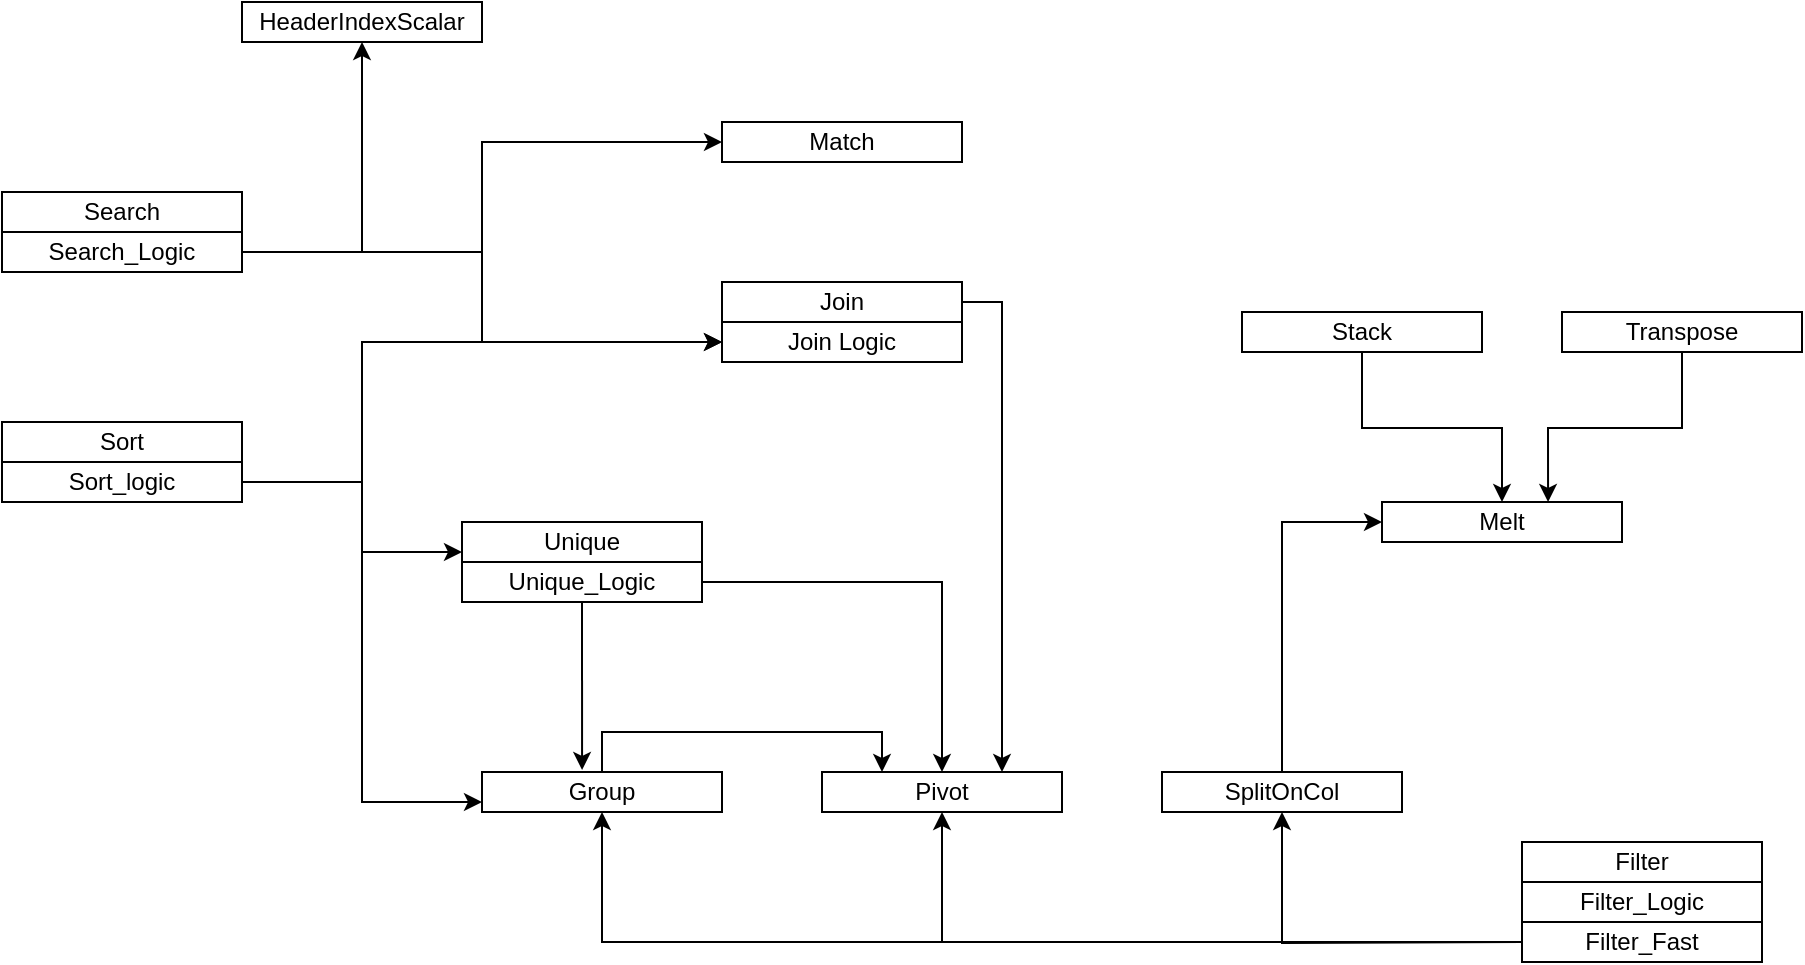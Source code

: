 <mxfile version="20.8.20" type="github">
  <diagram name="Page-1" id="5f0bae14-7c28-e335-631c-24af17079c00">
    <mxGraphModel dx="1687" dy="889" grid="1" gridSize="10" guides="1" tooltips="1" connect="1" arrows="1" fold="1" page="1" pageScale="1" pageWidth="1100" pageHeight="850" background="none" math="0" shadow="0">
      <root>
        <mxCell id="0" />
        <mxCell id="1" parent="0" />
        <mxCell id="rmD1IpT1VpXPIrw92LaJ-2" value="Join Logic" style="rounded=0;whiteSpace=wrap;html=1;" parent="1" vertex="1">
          <mxGeometry x="410" y="190" width="120" height="20" as="geometry" />
        </mxCell>
        <mxCell id="MPqFhj8_NouCDJJH-DCa-15" style="edgeStyle=orthogonalEdgeStyle;rounded=0;orthogonalLoop=1;jettySize=auto;html=1;exitX=1;exitY=0.5;exitDx=0;exitDy=0;entryX=0.75;entryY=0;entryDx=0;entryDy=0;" edge="1" parent="1" source="rmD1IpT1VpXPIrw92LaJ-3" target="MPqFhj8_NouCDJJH-DCa-1">
          <mxGeometry relative="1" as="geometry" />
        </mxCell>
        <mxCell id="rmD1IpT1VpXPIrw92LaJ-3" value="Join" style="rounded=0;whiteSpace=wrap;html=1;" parent="1" vertex="1">
          <mxGeometry x="410" y="170" width="120" height="20" as="geometry" />
        </mxCell>
        <mxCell id="MPqFhj8_NouCDJJH-DCa-1" value="Pivot" style="rounded=0;whiteSpace=wrap;html=1;" vertex="1" parent="1">
          <mxGeometry x="460" y="415" width="120" height="20" as="geometry" />
        </mxCell>
        <mxCell id="MPqFhj8_NouCDJJH-DCa-5" style="edgeStyle=orthogonalEdgeStyle;rounded=0;orthogonalLoop=1;jettySize=auto;html=1;exitX=0;exitY=0.5;exitDx=0;exitDy=0;entryX=0.5;entryY=1;entryDx=0;entryDy=0;" edge="1" parent="1" source="MPqFhj8_NouCDJJH-DCa-2" target="MPqFhj8_NouCDJJH-DCa-1">
          <mxGeometry relative="1" as="geometry" />
        </mxCell>
        <mxCell id="MPqFhj8_NouCDJJH-DCa-7" style="edgeStyle=orthogonalEdgeStyle;rounded=0;orthogonalLoop=1;jettySize=auto;html=1;entryX=0.5;entryY=1;entryDx=0;entryDy=0;" edge="1" parent="1" target="MPqFhj8_NouCDJJH-DCa-6">
          <mxGeometry relative="1" as="geometry">
            <mxPoint x="810" y="500" as="sourcePoint" />
          </mxGeometry>
        </mxCell>
        <mxCell id="MPqFhj8_NouCDJJH-DCa-11" style="edgeStyle=orthogonalEdgeStyle;rounded=0;orthogonalLoop=1;jettySize=auto;html=1;exitX=0;exitY=0.5;exitDx=0;exitDy=0;" edge="1" parent="1" source="MPqFhj8_NouCDJJH-DCa-2" target="MPqFhj8_NouCDJJH-DCa-10">
          <mxGeometry relative="1" as="geometry" />
        </mxCell>
        <mxCell id="MPqFhj8_NouCDJJH-DCa-2" value="Filter_Fast" style="rounded=0;whiteSpace=wrap;html=1;" vertex="1" parent="1">
          <mxGeometry x="810" y="490" width="120" height="20" as="geometry" />
        </mxCell>
        <mxCell id="MPqFhj8_NouCDJJH-DCa-20" style="edgeStyle=orthogonalEdgeStyle;rounded=0;orthogonalLoop=1;jettySize=auto;html=1;exitX=0.5;exitY=0;exitDx=0;exitDy=0;entryX=0;entryY=0.5;entryDx=0;entryDy=0;" edge="1" parent="1" source="MPqFhj8_NouCDJJH-DCa-6" target="MPqFhj8_NouCDJJH-DCa-19">
          <mxGeometry relative="1" as="geometry" />
        </mxCell>
        <mxCell id="MPqFhj8_NouCDJJH-DCa-6" value="SplitOnCol" style="rounded=0;whiteSpace=wrap;html=1;" vertex="1" parent="1">
          <mxGeometry x="630" y="415" width="120" height="20" as="geometry" />
        </mxCell>
        <mxCell id="MPqFhj8_NouCDJJH-DCa-14" style="edgeStyle=orthogonalEdgeStyle;rounded=0;orthogonalLoop=1;jettySize=auto;html=1;exitX=0.5;exitY=0;exitDx=0;exitDy=0;entryX=0.25;entryY=0;entryDx=0;entryDy=0;" edge="1" parent="1" source="MPqFhj8_NouCDJJH-DCa-10" target="MPqFhj8_NouCDJJH-DCa-1">
          <mxGeometry relative="1" as="geometry" />
        </mxCell>
        <mxCell id="MPqFhj8_NouCDJJH-DCa-10" value="Group" style="rounded=0;whiteSpace=wrap;html=1;" vertex="1" parent="1">
          <mxGeometry x="290" y="415" width="120" height="20" as="geometry" />
        </mxCell>
        <mxCell id="MPqFhj8_NouCDJJH-DCa-12" value="Filter" style="rounded=0;whiteSpace=wrap;html=1;" vertex="1" parent="1">
          <mxGeometry x="810" y="450" width="120" height="20" as="geometry" />
        </mxCell>
        <mxCell id="MPqFhj8_NouCDJJH-DCa-13" value="Filter_Logic" style="rounded=0;whiteSpace=wrap;html=1;" vertex="1" parent="1">
          <mxGeometry x="810" y="470" width="120" height="20" as="geometry" />
        </mxCell>
        <mxCell id="MPqFhj8_NouCDJJH-DCa-17" style="edgeStyle=orthogonalEdgeStyle;rounded=0;orthogonalLoop=1;jettySize=auto;html=1;exitX=0.5;exitY=1;exitDx=0;exitDy=0;entryX=0.417;entryY=-0.05;entryDx=0;entryDy=0;entryPerimeter=0;" edge="1" parent="1" source="MPqFhj8_NouCDJJH-DCa-16" target="MPqFhj8_NouCDJJH-DCa-10">
          <mxGeometry relative="1" as="geometry" />
        </mxCell>
        <mxCell id="MPqFhj8_NouCDJJH-DCa-18" style="edgeStyle=orthogonalEdgeStyle;rounded=0;orthogonalLoop=1;jettySize=auto;html=1;exitX=1;exitY=0.5;exitDx=0;exitDy=0;entryX=0.5;entryY=0;entryDx=0;entryDy=0;" edge="1" parent="1" source="MPqFhj8_NouCDJJH-DCa-16" target="MPqFhj8_NouCDJJH-DCa-1">
          <mxGeometry relative="1" as="geometry">
            <mxPoint x="535" y="416" as="targetPoint" />
          </mxGeometry>
        </mxCell>
        <mxCell id="MPqFhj8_NouCDJJH-DCa-16" value="Unique_Logic" style="rounded=0;whiteSpace=wrap;html=1;" vertex="1" parent="1">
          <mxGeometry x="280" y="310" width="120" height="20" as="geometry" />
        </mxCell>
        <mxCell id="MPqFhj8_NouCDJJH-DCa-19" value="Melt" style="rounded=0;whiteSpace=wrap;html=1;" vertex="1" parent="1">
          <mxGeometry x="740" y="280" width="120" height="20" as="geometry" />
        </mxCell>
        <mxCell id="MPqFhj8_NouCDJJH-DCa-22" style="edgeStyle=orthogonalEdgeStyle;rounded=0;orthogonalLoop=1;jettySize=auto;html=1;exitX=0.5;exitY=1;exitDx=0;exitDy=0;entryX=0.5;entryY=0;entryDx=0;entryDy=0;" edge="1" parent="1" source="MPqFhj8_NouCDJJH-DCa-21" target="MPqFhj8_NouCDJJH-DCa-19">
          <mxGeometry relative="1" as="geometry">
            <Array as="points">
              <mxPoint x="730" y="243" />
              <mxPoint x="800" y="243" />
            </Array>
          </mxGeometry>
        </mxCell>
        <mxCell id="MPqFhj8_NouCDJJH-DCa-21" value="Stack" style="rounded=0;whiteSpace=wrap;html=1;" vertex="1" parent="1">
          <mxGeometry x="670" y="185" width="120" height="20" as="geometry" />
        </mxCell>
        <mxCell id="MPqFhj8_NouCDJJH-DCa-38" style="edgeStyle=orthogonalEdgeStyle;rounded=0;orthogonalLoop=1;jettySize=auto;html=1;exitX=0.5;exitY=1;exitDx=0;exitDy=0;entryX=0.692;entryY=0;entryDx=0;entryDy=0;entryPerimeter=0;" edge="1" parent="1" source="MPqFhj8_NouCDJJH-DCa-25" target="MPqFhj8_NouCDJJH-DCa-19">
          <mxGeometry relative="1" as="geometry">
            <Array as="points">
              <mxPoint x="890" y="243" />
              <mxPoint x="823" y="243" />
            </Array>
          </mxGeometry>
        </mxCell>
        <mxCell id="MPqFhj8_NouCDJJH-DCa-25" value="Transpose" style="rounded=0;whiteSpace=wrap;html=1;" vertex="1" parent="1">
          <mxGeometry x="830" y="185" width="120" height="20" as="geometry" />
        </mxCell>
        <mxCell id="MPqFhj8_NouCDJJH-DCa-28" style="edgeStyle=orthogonalEdgeStyle;rounded=0;orthogonalLoop=1;jettySize=auto;html=1;exitX=1;exitY=0.5;exitDx=0;exitDy=0;entryX=0;entryY=0.5;entryDx=0;entryDy=0;" edge="1" parent="1" source="MPqFhj8_NouCDJJH-DCa-27" target="rmD1IpT1VpXPIrw92LaJ-2">
          <mxGeometry relative="1" as="geometry">
            <mxPoint x="300" y="155" as="sourcePoint" />
          </mxGeometry>
        </mxCell>
        <mxCell id="MPqFhj8_NouCDJJH-DCa-31" style="edgeStyle=orthogonalEdgeStyle;rounded=0;orthogonalLoop=1;jettySize=auto;html=1;exitX=1;exitY=0.5;exitDx=0;exitDy=0;entryX=0;entryY=0.5;entryDx=0;entryDy=0;" edge="1" parent="1" source="MPqFhj8_NouCDJJH-DCa-27" target="MPqFhj8_NouCDJJH-DCa-30">
          <mxGeometry relative="1" as="geometry">
            <mxPoint x="300" y="155" as="sourcePoint" />
          </mxGeometry>
        </mxCell>
        <mxCell id="MPqFhj8_NouCDJJH-DCa-43" style="edgeStyle=orthogonalEdgeStyle;rounded=0;orthogonalLoop=1;jettySize=auto;html=1;exitX=1;exitY=0.5;exitDx=0;exitDy=0;entryX=0.5;entryY=1;entryDx=0;entryDy=0;" edge="1" parent="1" source="MPqFhj8_NouCDJJH-DCa-27" target="MPqFhj8_NouCDJJH-DCa-41">
          <mxGeometry relative="1" as="geometry" />
        </mxCell>
        <mxCell id="MPqFhj8_NouCDJJH-DCa-27" value="Search_Logic" style="rounded=0;whiteSpace=wrap;html=1;" vertex="1" parent="1">
          <mxGeometry x="50" y="145" width="120" height="20" as="geometry" />
        </mxCell>
        <mxCell id="MPqFhj8_NouCDJJH-DCa-30" value="Match" style="rounded=0;whiteSpace=wrap;html=1;" vertex="1" parent="1">
          <mxGeometry x="410" y="90" width="120" height="20" as="geometry" />
        </mxCell>
        <mxCell id="MPqFhj8_NouCDJJH-DCa-39" style="edgeStyle=orthogonalEdgeStyle;rounded=0;orthogonalLoop=1;jettySize=auto;html=1;exitX=1;exitY=0.5;exitDx=0;exitDy=0;entryX=0;entryY=0.75;entryDx=0;entryDy=0;" edge="1" parent="1" source="MPqFhj8_NouCDJJH-DCa-32" target="MPqFhj8_NouCDJJH-DCa-10">
          <mxGeometry relative="1" as="geometry" />
        </mxCell>
        <mxCell id="MPqFhj8_NouCDJJH-DCa-40" style="edgeStyle=orthogonalEdgeStyle;rounded=0;orthogonalLoop=1;jettySize=auto;html=1;exitX=1;exitY=0.5;exitDx=0;exitDy=0;" edge="1" parent="1" source="MPqFhj8_NouCDJJH-DCa-32">
          <mxGeometry relative="1" as="geometry">
            <mxPoint x="410" y="200" as="targetPoint" />
            <Array as="points">
              <mxPoint x="230" y="270" />
              <mxPoint x="230" y="200" />
            </Array>
          </mxGeometry>
        </mxCell>
        <mxCell id="MPqFhj8_NouCDJJH-DCa-45" style="edgeStyle=orthogonalEdgeStyle;rounded=0;orthogonalLoop=1;jettySize=auto;html=1;exitX=1;exitY=0.5;exitDx=0;exitDy=0;entryX=0;entryY=0.75;entryDx=0;entryDy=0;" edge="1" parent="1" source="MPqFhj8_NouCDJJH-DCa-32" target="MPqFhj8_NouCDJJH-DCa-44">
          <mxGeometry relative="1" as="geometry">
            <Array as="points">
              <mxPoint x="230" y="270" />
              <mxPoint x="230" y="305" />
            </Array>
          </mxGeometry>
        </mxCell>
        <mxCell id="MPqFhj8_NouCDJJH-DCa-32" value="Sort_logic" style="rounded=0;whiteSpace=wrap;html=1;" vertex="1" parent="1">
          <mxGeometry x="50" y="260" width="120" height="20" as="geometry" />
        </mxCell>
        <mxCell id="MPqFhj8_NouCDJJH-DCa-33" value="Sort" style="rounded=0;whiteSpace=wrap;html=1;" vertex="1" parent="1">
          <mxGeometry x="50" y="240" width="120" height="20" as="geometry" />
        </mxCell>
        <mxCell id="MPqFhj8_NouCDJJH-DCa-34" value="Search" style="rounded=0;whiteSpace=wrap;html=1;" vertex="1" parent="1">
          <mxGeometry x="50" y="125" width="120" height="20" as="geometry" />
        </mxCell>
        <mxCell id="MPqFhj8_NouCDJJH-DCa-41" value="HeaderIndexScalar" style="rounded=0;whiteSpace=wrap;html=1;" vertex="1" parent="1">
          <mxGeometry x="170" y="30" width="120" height="20" as="geometry" />
        </mxCell>
        <mxCell id="MPqFhj8_NouCDJJH-DCa-44" value="Unique" style="rounded=0;whiteSpace=wrap;html=1;" vertex="1" parent="1">
          <mxGeometry x="280" y="290" width="120" height="20" as="geometry" />
        </mxCell>
      </root>
    </mxGraphModel>
  </diagram>
</mxfile>
